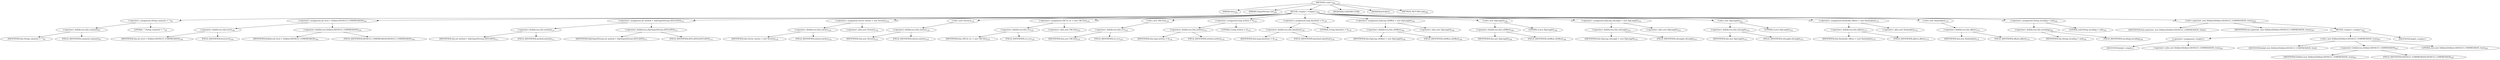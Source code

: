 digraph "&lt;init&gt;" {  
"97" [label = <(METHOD,&lt;init&gt;)<SUB>206</SUB>> ]
"4" [label = <(PARAM,this)<SUB>206</SUB>> ]
"98" [label = <(PARAM,OutputStream out)<SUB>206</SUB>> ]
"99" [label = <(BLOCK,&lt;empty&gt;,&lt;empty&gt;)<SUB>206</SUB>> ]
"100" [label = <(&lt;operator&gt;.assignment,String comment = &quot;&quot;)<SUB>97</SUB>> ]
"101" [label = <(&lt;operator&gt;.fieldAccess,this.comment)<SUB>97</SUB>> ]
"102" [label = <(IDENTIFIER,this,String comment = &quot;&quot;)<SUB>97</SUB>> ]
"103" [label = <(FIELD_IDENTIFIER,comment,comment)<SUB>97</SUB>> ]
"104" [label = <(LITERAL,&quot;&quot;,String comment = &quot;&quot;)<SUB>97</SUB>> ]
"105" [label = <(&lt;operator&gt;.assignment,int level = Deflater.DEFAULT_COMPRESSION)<SUB>104</SUB>> ]
"106" [label = <(&lt;operator&gt;.fieldAccess,this.level)<SUB>104</SUB>> ]
"107" [label = <(IDENTIFIER,this,int level = Deflater.DEFAULT_COMPRESSION)<SUB>104</SUB>> ]
"108" [label = <(FIELD_IDENTIFIER,level,level)<SUB>104</SUB>> ]
"109" [label = <(&lt;operator&gt;.fieldAccess,Deflater.DEFAULT_COMPRESSION)<SUB>104</SUB>> ]
"110" [label = <(IDENTIFIER,Deflater,int level = Deflater.DEFAULT_COMPRESSION)<SUB>104</SUB>> ]
"111" [label = <(FIELD_IDENTIFIER,DEFAULT_COMPRESSION,DEFAULT_COMPRESSION)<SUB>104</SUB>> ]
"112" [label = <(&lt;operator&gt;.assignment,int method = ZipOutputStream.DEFLATED)<SUB>111</SUB>> ]
"113" [label = <(&lt;operator&gt;.fieldAccess,this.method)<SUB>111</SUB>> ]
"114" [label = <(IDENTIFIER,this,int method = ZipOutputStream.DEFLATED)<SUB>111</SUB>> ]
"115" [label = <(FIELD_IDENTIFIER,method,method)<SUB>111</SUB>> ]
"116" [label = <(&lt;operator&gt;.fieldAccess,ZipOutputStream.DEFLATED)<SUB>111</SUB>> ]
"117" [label = <(IDENTIFIER,ZipOutputStream,int method = ZipOutputStream.DEFLATED)<SUB>111</SUB>> ]
"118" [label = <(FIELD_IDENTIFIER,DEFLATED,DEFLATED)<SUB>111</SUB>> ]
"119" [label = <(&lt;operator&gt;.assignment,Vector entries = new Vector())<SUB>118</SUB>> ]
"120" [label = <(&lt;operator&gt;.fieldAccess,this.entries)<SUB>118</SUB>> ]
"121" [label = <(IDENTIFIER,this,Vector entries = new Vector())<SUB>118</SUB>> ]
"122" [label = <(FIELD_IDENTIFIER,entries,entries)<SUB>118</SUB>> ]
"123" [label = <(&lt;operator&gt;.alloc,new Vector())<SUB>118</SUB>> ]
"124" [label = <(&lt;init&gt;,new Vector())<SUB>118</SUB>> ]
"125" [label = <(&lt;operator&gt;.fieldAccess,this.entries)<SUB>118</SUB>> ]
"126" [label = <(IDENTIFIER,this,new Vector())<SUB>118</SUB>> ]
"127" [label = <(FIELD_IDENTIFIER,entries,entries)<SUB>118</SUB>> ]
"128" [label = <(&lt;operator&gt;.assignment,CRC32 crc = new CRC32())<SUB>125</SUB>> ]
"129" [label = <(&lt;operator&gt;.fieldAccess,this.crc)<SUB>125</SUB>> ]
"130" [label = <(IDENTIFIER,this,CRC32 crc = new CRC32())<SUB>125</SUB>> ]
"131" [label = <(FIELD_IDENTIFIER,crc,crc)<SUB>125</SUB>> ]
"132" [label = <(&lt;operator&gt;.alloc,new CRC32())<SUB>125</SUB>> ]
"133" [label = <(&lt;init&gt;,new CRC32())<SUB>125</SUB>> ]
"134" [label = <(&lt;operator&gt;.fieldAccess,this.crc)<SUB>125</SUB>> ]
"135" [label = <(IDENTIFIER,this,new CRC32())<SUB>125</SUB>> ]
"136" [label = <(FIELD_IDENTIFIER,crc,crc)<SUB>125</SUB>> ]
"137" [label = <(&lt;operator&gt;.assignment,long written = 0)<SUB>132</SUB>> ]
"138" [label = <(&lt;operator&gt;.fieldAccess,this.written)<SUB>132</SUB>> ]
"139" [label = <(IDENTIFIER,this,long written = 0)<SUB>132</SUB>> ]
"140" [label = <(FIELD_IDENTIFIER,written,written)<SUB>132</SUB>> ]
"141" [label = <(LITERAL,0,long written = 0)<SUB>132</SUB>> ]
"142" [label = <(&lt;operator&gt;.assignment,long dataStart = 0)<SUB>139</SUB>> ]
"143" [label = <(&lt;operator&gt;.fieldAccess,this.dataStart)<SUB>139</SUB>> ]
"144" [label = <(IDENTIFIER,this,long dataStart = 0)<SUB>139</SUB>> ]
"145" [label = <(FIELD_IDENTIFIER,dataStart,dataStart)<SUB>139</SUB>> ]
"146" [label = <(LITERAL,0,long dataStart = 0)<SUB>139</SUB>> ]
"147" [label = <(&lt;operator&gt;.assignment,ZipLong cdOffset = new ZipLong(0))<SUB>146</SUB>> ]
"148" [label = <(&lt;operator&gt;.fieldAccess,this.cdOffset)<SUB>146</SUB>> ]
"149" [label = <(IDENTIFIER,this,ZipLong cdOffset = new ZipLong(0))<SUB>146</SUB>> ]
"150" [label = <(FIELD_IDENTIFIER,cdOffset,cdOffset)<SUB>146</SUB>> ]
"151" [label = <(&lt;operator&gt;.alloc,new ZipLong(0))<SUB>146</SUB>> ]
"152" [label = <(&lt;init&gt;,new ZipLong(0))<SUB>146</SUB>> ]
"153" [label = <(&lt;operator&gt;.fieldAccess,this.cdOffset)<SUB>146</SUB>> ]
"154" [label = <(IDENTIFIER,this,new ZipLong(0))<SUB>146</SUB>> ]
"155" [label = <(FIELD_IDENTIFIER,cdOffset,cdOffset)<SUB>146</SUB>> ]
"156" [label = <(LITERAL,0,new ZipLong(0))<SUB>146</SUB>> ]
"157" [label = <(&lt;operator&gt;.assignment,ZipLong cdLength = new ZipLong(0))<SUB>153</SUB>> ]
"158" [label = <(&lt;operator&gt;.fieldAccess,this.cdLength)<SUB>153</SUB>> ]
"159" [label = <(IDENTIFIER,this,ZipLong cdLength = new ZipLong(0))<SUB>153</SUB>> ]
"160" [label = <(FIELD_IDENTIFIER,cdLength,cdLength)<SUB>153</SUB>> ]
"161" [label = <(&lt;operator&gt;.alloc,new ZipLong(0))<SUB>153</SUB>> ]
"162" [label = <(&lt;init&gt;,new ZipLong(0))<SUB>153</SUB>> ]
"163" [label = <(&lt;operator&gt;.fieldAccess,this.cdLength)<SUB>153</SUB>> ]
"164" [label = <(IDENTIFIER,this,new ZipLong(0))<SUB>153</SUB>> ]
"165" [label = <(FIELD_IDENTIFIER,cdLength,cdLength)<SUB>153</SUB>> ]
"166" [label = <(LITERAL,0,new ZipLong(0))<SUB>153</SUB>> ]
"167" [label = <(&lt;operator&gt;.assignment,Hashtable offsets = new Hashtable())<SUB>174</SUB>> ]
"168" [label = <(&lt;operator&gt;.fieldAccess,this.offsets)<SUB>174</SUB>> ]
"169" [label = <(IDENTIFIER,this,Hashtable offsets = new Hashtable())<SUB>174</SUB>> ]
"170" [label = <(FIELD_IDENTIFIER,offsets,offsets)<SUB>174</SUB>> ]
"171" [label = <(&lt;operator&gt;.alloc,new Hashtable())<SUB>174</SUB>> ]
"172" [label = <(&lt;init&gt;,new Hashtable())<SUB>174</SUB>> ]
"173" [label = <(&lt;operator&gt;.fieldAccess,this.offsets)<SUB>174</SUB>> ]
"174" [label = <(IDENTIFIER,this,new Hashtable())<SUB>174</SUB>> ]
"175" [label = <(FIELD_IDENTIFIER,offsets,offsets)<SUB>174</SUB>> ]
"176" [label = <(&lt;operator&gt;.assignment,String encoding = null)<SUB>185</SUB>> ]
"177" [label = <(&lt;operator&gt;.fieldAccess,this.encoding)<SUB>185</SUB>> ]
"178" [label = <(IDENTIFIER,this,String encoding = null)<SUB>185</SUB>> ]
"179" [label = <(FIELD_IDENTIFIER,encoding,encoding)<SUB>185</SUB>> ]
"180" [label = <(LITERAL,null,String encoding = null)<SUB>185</SUB>> ]
"181" [label = <(&lt;init&gt;,super(out, new Deflater(Deflater.DEFAULT_COMPRESSION, true));)<SUB>207</SUB>> ]
"3" [label = <(IDENTIFIER,this,super(out, new Deflater(Deflater.DEFAULT_COMPRESSION, true));)> ]
"182" [label = <(IDENTIFIER,out,super(out, new Deflater(Deflater.DEFAULT_COMPRESSION, true));)<SUB>207</SUB>> ]
"183" [label = <(BLOCK,&lt;empty&gt;,&lt;empty&gt;)<SUB>207</SUB>> ]
"184" [label = <(&lt;operator&gt;.assignment,&lt;empty&gt;)> ]
"185" [label = <(IDENTIFIER,$obj5,&lt;empty&gt;)> ]
"186" [label = <(&lt;operator&gt;.alloc,new Deflater(Deflater.DEFAULT_COMPRESSION, true))<SUB>207</SUB>> ]
"187" [label = <(&lt;init&gt;,new Deflater(Deflater.DEFAULT_COMPRESSION, true))<SUB>207</SUB>> ]
"188" [label = <(IDENTIFIER,$obj5,new Deflater(Deflater.DEFAULT_COMPRESSION, true))> ]
"189" [label = <(&lt;operator&gt;.fieldAccess,Deflater.DEFAULT_COMPRESSION)<SUB>207</SUB>> ]
"190" [label = <(IDENTIFIER,Deflater,new Deflater(Deflater.DEFAULT_COMPRESSION, true))<SUB>207</SUB>> ]
"191" [label = <(FIELD_IDENTIFIER,DEFAULT_COMPRESSION,DEFAULT_COMPRESSION)<SUB>207</SUB>> ]
"192" [label = <(LITERAL,true,new Deflater(Deflater.DEFAULT_COMPRESSION, true))<SUB>207</SUB>> ]
"193" [label = <(IDENTIFIER,$obj5,&lt;empty&gt;)> ]
"194" [label = <(MODIFIER,CONSTRUCTOR)> ]
"195" [label = <(MODIFIER,PUBLIC)> ]
"196" [label = <(METHOD_RETURN,void)<SUB>208</SUB>> ]
  "97" -> "4" 
  "97" -> "98" 
  "97" -> "99" 
  "97" -> "194" 
  "97" -> "195" 
  "97" -> "196" 
  "99" -> "100" 
  "99" -> "105" 
  "99" -> "112" 
  "99" -> "119" 
  "99" -> "124" 
  "99" -> "128" 
  "99" -> "133" 
  "99" -> "137" 
  "99" -> "142" 
  "99" -> "147" 
  "99" -> "152" 
  "99" -> "157" 
  "99" -> "162" 
  "99" -> "167" 
  "99" -> "172" 
  "99" -> "176" 
  "99" -> "181" 
  "100" -> "101" 
  "100" -> "104" 
  "101" -> "102" 
  "101" -> "103" 
  "105" -> "106" 
  "105" -> "109" 
  "106" -> "107" 
  "106" -> "108" 
  "109" -> "110" 
  "109" -> "111" 
  "112" -> "113" 
  "112" -> "116" 
  "113" -> "114" 
  "113" -> "115" 
  "116" -> "117" 
  "116" -> "118" 
  "119" -> "120" 
  "119" -> "123" 
  "120" -> "121" 
  "120" -> "122" 
  "124" -> "125" 
  "125" -> "126" 
  "125" -> "127" 
  "128" -> "129" 
  "128" -> "132" 
  "129" -> "130" 
  "129" -> "131" 
  "133" -> "134" 
  "134" -> "135" 
  "134" -> "136" 
  "137" -> "138" 
  "137" -> "141" 
  "138" -> "139" 
  "138" -> "140" 
  "142" -> "143" 
  "142" -> "146" 
  "143" -> "144" 
  "143" -> "145" 
  "147" -> "148" 
  "147" -> "151" 
  "148" -> "149" 
  "148" -> "150" 
  "152" -> "153" 
  "152" -> "156" 
  "153" -> "154" 
  "153" -> "155" 
  "157" -> "158" 
  "157" -> "161" 
  "158" -> "159" 
  "158" -> "160" 
  "162" -> "163" 
  "162" -> "166" 
  "163" -> "164" 
  "163" -> "165" 
  "167" -> "168" 
  "167" -> "171" 
  "168" -> "169" 
  "168" -> "170" 
  "172" -> "173" 
  "173" -> "174" 
  "173" -> "175" 
  "176" -> "177" 
  "176" -> "180" 
  "177" -> "178" 
  "177" -> "179" 
  "181" -> "3" 
  "181" -> "182" 
  "181" -> "183" 
  "183" -> "184" 
  "183" -> "187" 
  "183" -> "193" 
  "184" -> "185" 
  "184" -> "186" 
  "187" -> "188" 
  "187" -> "189" 
  "187" -> "192" 
  "189" -> "190" 
  "189" -> "191" 
}
